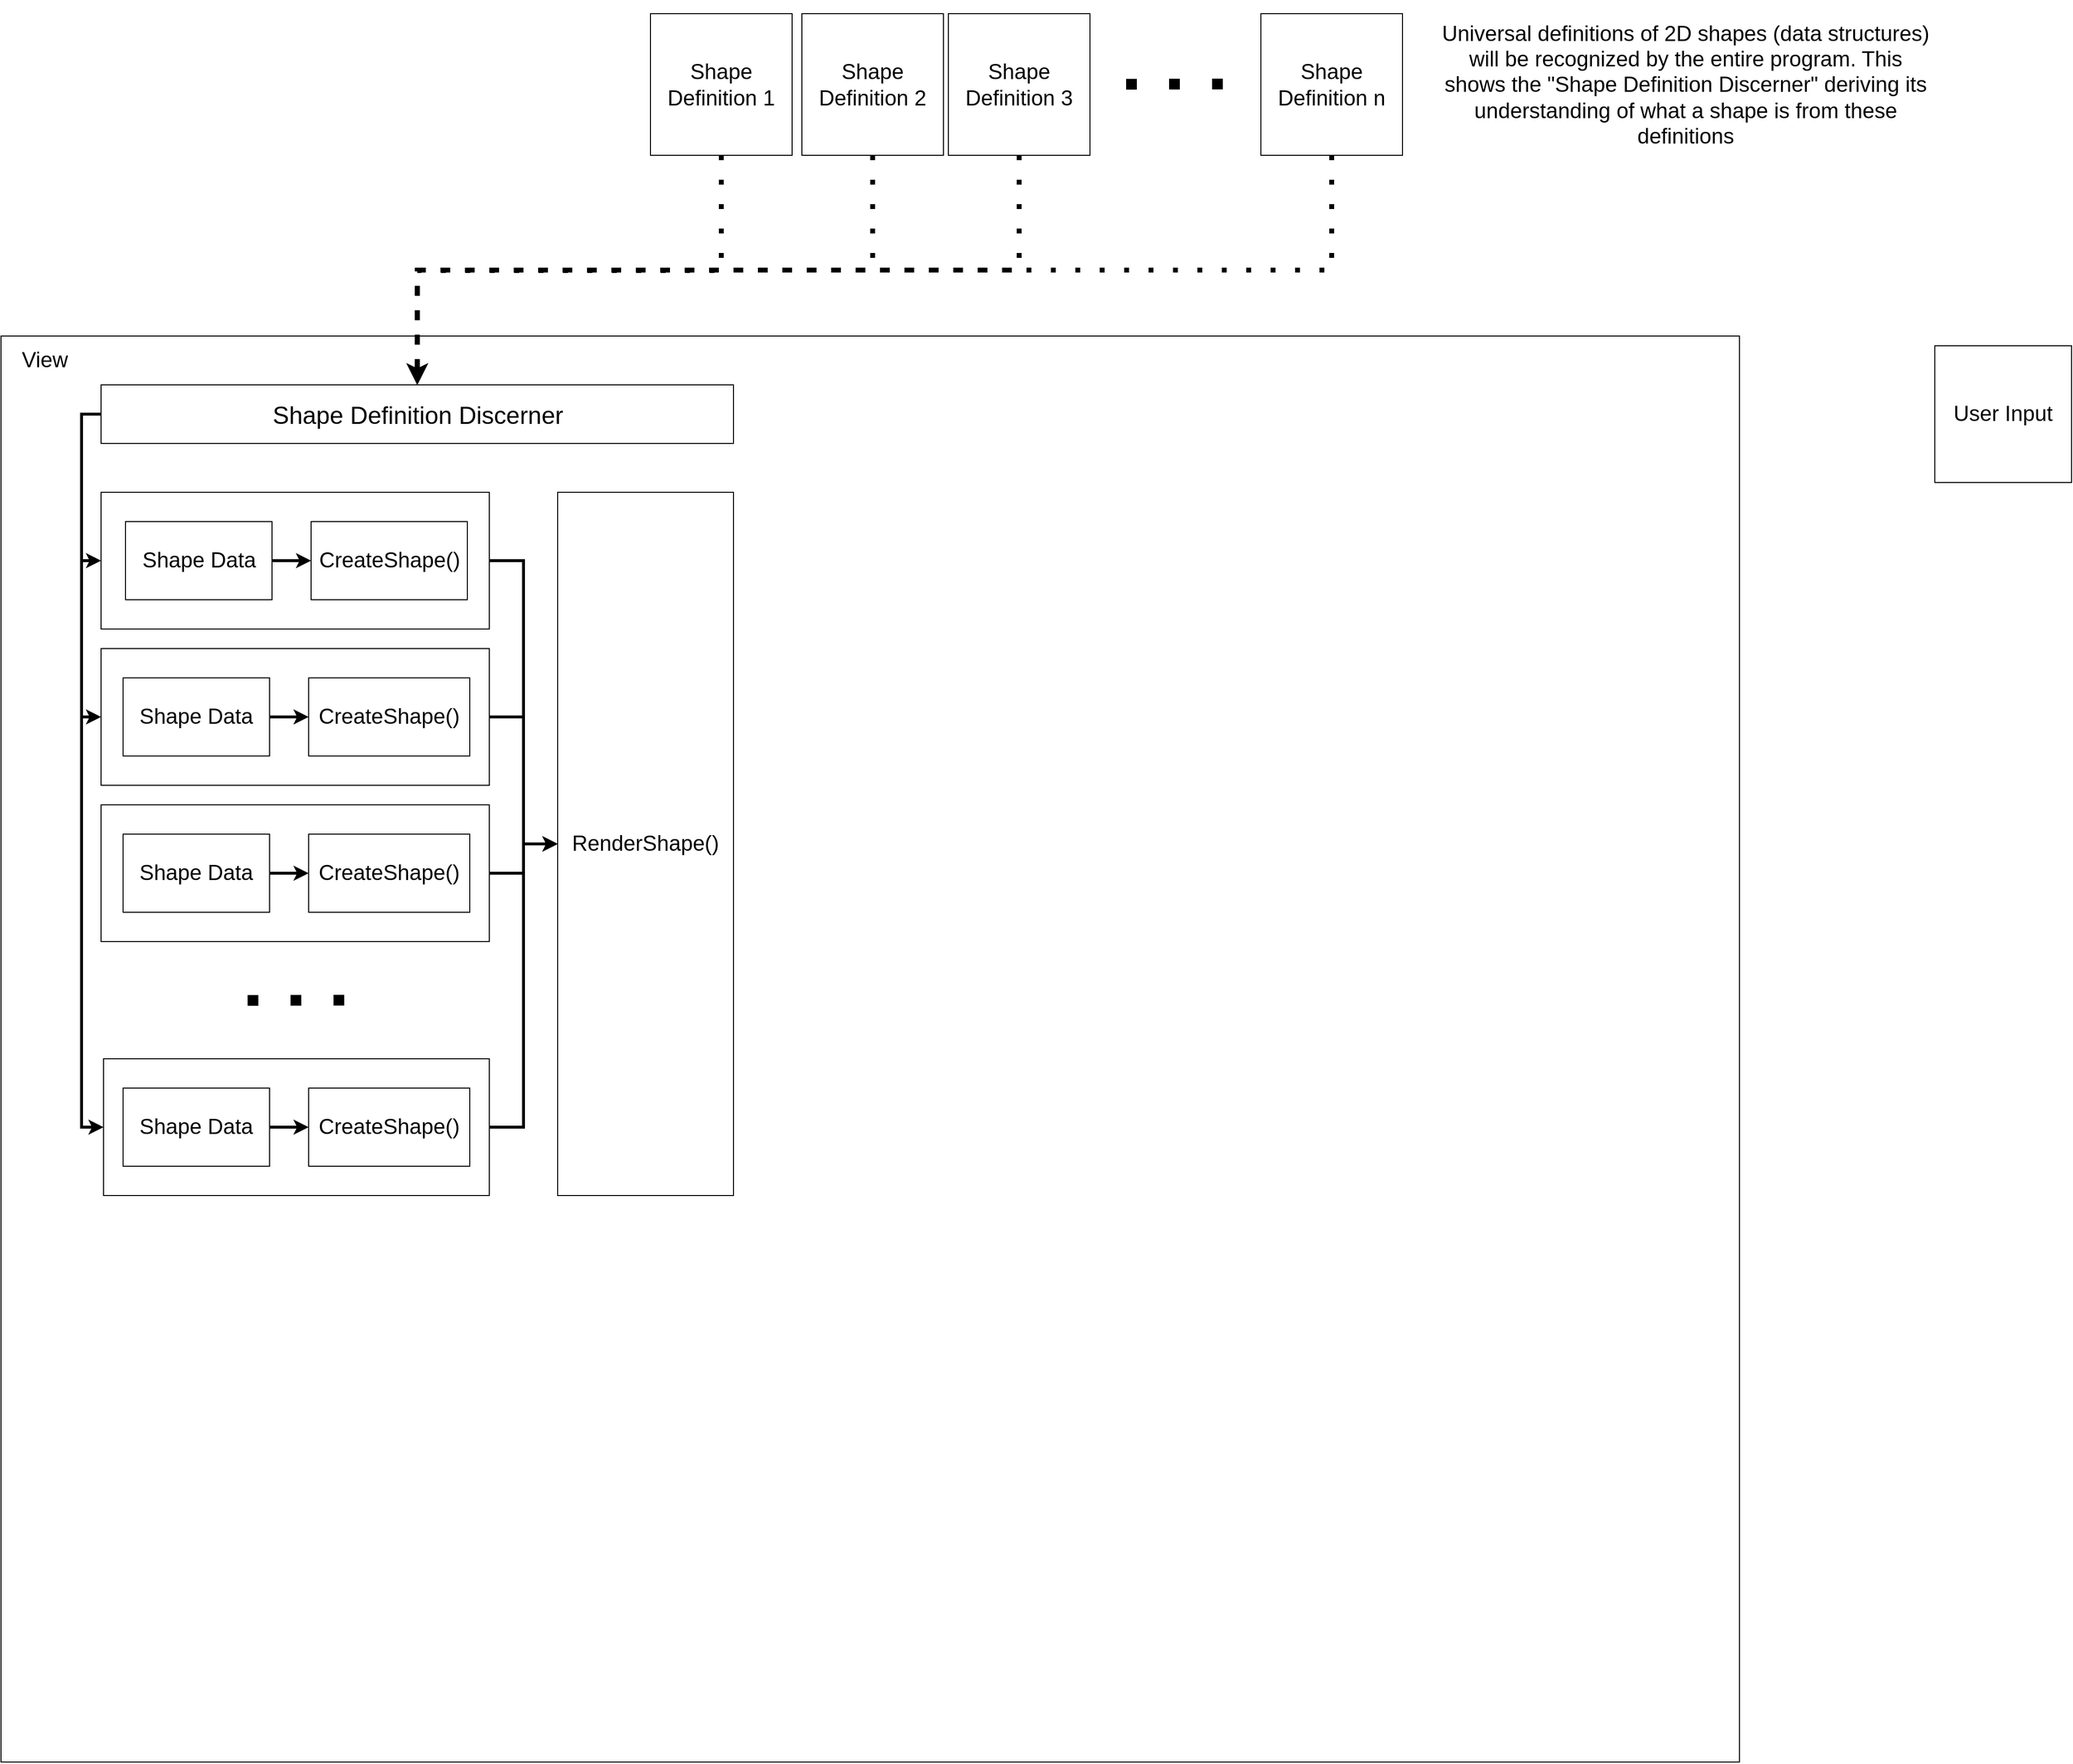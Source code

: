 <mxfile version="22.1.2" type="device">
  <diagram name="Page-1" id="NtQ69wOWC1nmmlGbP-3g">
    <mxGraphModel dx="2868" dy="1746" grid="1" gridSize="10" guides="1" tooltips="1" connect="1" arrows="1" fold="1" page="1" pageScale="1" pageWidth="4681" pageHeight="3300" math="0" shadow="0">
      <root>
        <mxCell id="0" />
        <mxCell id="1" parent="0" />
        <mxCell id="AB3GFtcWFRhynDyCKT0_-4" value="" style="rounded=0;whiteSpace=wrap;html=1;" vertex="1" parent="1">
          <mxGeometry x="90" y="360" width="1780" height="1460" as="geometry" />
        </mxCell>
        <mxCell id="AB3GFtcWFRhynDyCKT0_-33" style="edgeStyle=orthogonalEdgeStyle;rounded=0;orthogonalLoop=1;jettySize=auto;html=1;exitX=0.5;exitY=1;exitDx=0;exitDy=0;entryX=0.5;entryY=0;entryDx=0;entryDy=0;strokeWidth=5;dashed=1;dashPattern=1 4;" edge="1" parent="1" source="AB3GFtcWFRhynDyCKT0_-2" target="AB3GFtcWFRhynDyCKT0_-32">
          <mxGeometry relative="1" as="geometry">
            <Array as="points">
              <mxPoint x="828" y="293" />
              <mxPoint x="516" y="293" />
            </Array>
          </mxGeometry>
        </mxCell>
        <mxCell id="AB3GFtcWFRhynDyCKT0_-2" value="&lt;font style=&quot;font-size: 22px;&quot;&gt;Shape Definition 1&lt;/font&gt;" style="whiteSpace=wrap;html=1;aspect=fixed;" vertex="1" parent="1">
          <mxGeometry x="755" y="30" width="145" height="145" as="geometry" />
        </mxCell>
        <mxCell id="AB3GFtcWFRhynDyCKT0_-8" value="&lt;font style=&quot;font-size: 22px;&quot;&gt;View&lt;/font&gt;" style="text;html=1;strokeColor=none;fillColor=none;align=center;verticalAlign=middle;whiteSpace=wrap;rounded=0;" vertex="1" parent="1">
          <mxGeometry x="90" y="360" width="90" height="50" as="geometry" />
        </mxCell>
        <mxCell id="AB3GFtcWFRhynDyCKT0_-37" style="edgeStyle=orthogonalEdgeStyle;rounded=0;orthogonalLoop=1;jettySize=auto;html=1;exitX=0.5;exitY=1;exitDx=0;exitDy=0;entryX=0.5;entryY=0;entryDx=0;entryDy=0;strokeWidth=5;dashed=1;dashPattern=1 4;" edge="1" parent="1" source="AB3GFtcWFRhynDyCKT0_-15" target="AB3GFtcWFRhynDyCKT0_-32">
          <mxGeometry relative="1" as="geometry" />
        </mxCell>
        <mxCell id="AB3GFtcWFRhynDyCKT0_-15" value="&lt;font style=&quot;font-size: 22px;&quot;&gt;Shape Definition 2&lt;/font&gt;" style="whiteSpace=wrap;html=1;aspect=fixed;" vertex="1" parent="1">
          <mxGeometry x="910" y="30" width="145" height="145" as="geometry" />
        </mxCell>
        <mxCell id="AB3GFtcWFRhynDyCKT0_-38" style="edgeStyle=orthogonalEdgeStyle;rounded=0;orthogonalLoop=1;jettySize=auto;html=1;exitX=0.5;exitY=1;exitDx=0;exitDy=0;entryX=0.5;entryY=0;entryDx=0;entryDy=0;strokeWidth=5;dashed=1;dashPattern=1 4;" edge="1" parent="1" source="AB3GFtcWFRhynDyCKT0_-16" target="AB3GFtcWFRhynDyCKT0_-32">
          <mxGeometry relative="1" as="geometry" />
        </mxCell>
        <mxCell id="AB3GFtcWFRhynDyCKT0_-16" value="&lt;font style=&quot;font-size: 22px;&quot;&gt;Shape Definition 3&lt;/font&gt;" style="whiteSpace=wrap;html=1;aspect=fixed;" vertex="1" parent="1">
          <mxGeometry x="1060" y="30" width="145" height="145" as="geometry" />
        </mxCell>
        <mxCell id="AB3GFtcWFRhynDyCKT0_-19" value="" style="endArrow=none;dashed=1;html=1;dashPattern=1 3;strokeWidth=11;rounded=0;" edge="1" parent="1">
          <mxGeometry width="50" height="50" relative="1" as="geometry">
            <mxPoint x="1341" y="102" as="sourcePoint" />
            <mxPoint x="1241" y="102.3" as="targetPoint" />
          </mxGeometry>
        </mxCell>
        <mxCell id="AB3GFtcWFRhynDyCKT0_-39" style="edgeStyle=orthogonalEdgeStyle;rounded=0;orthogonalLoop=1;jettySize=auto;html=1;exitX=0.5;exitY=1;exitDx=0;exitDy=0;entryX=0.5;entryY=0;entryDx=0;entryDy=0;strokeWidth=5;dashed=1;dashPattern=1 4;" edge="1" parent="1" source="AB3GFtcWFRhynDyCKT0_-20" target="AB3GFtcWFRhynDyCKT0_-32">
          <mxGeometry relative="1" as="geometry" />
        </mxCell>
        <mxCell id="AB3GFtcWFRhynDyCKT0_-20" value="&lt;font style=&quot;font-size: 22px;&quot;&gt;Shape Definition n&lt;/font&gt;" style="whiteSpace=wrap;html=1;aspect=fixed;" vertex="1" parent="1">
          <mxGeometry x="1380" y="30" width="145" height="145" as="geometry" />
        </mxCell>
        <mxCell id="AB3GFtcWFRhynDyCKT0_-40" style="edgeStyle=orthogonalEdgeStyle;rounded=0;orthogonalLoop=1;jettySize=auto;html=1;exitX=0;exitY=0.5;exitDx=0;exitDy=0;entryX=0;entryY=0.5;entryDx=0;entryDy=0;strokeWidth=3;" edge="1" parent="1" source="AB3GFtcWFRhynDyCKT0_-32" target="AB3GFtcWFRhynDyCKT0_-5">
          <mxGeometry relative="1" as="geometry" />
        </mxCell>
        <mxCell id="AB3GFtcWFRhynDyCKT0_-41" style="edgeStyle=orthogonalEdgeStyle;rounded=0;orthogonalLoop=1;jettySize=auto;html=1;exitX=0;exitY=0.5;exitDx=0;exitDy=0;entryX=0;entryY=0.5;entryDx=0;entryDy=0;strokeWidth=3;" edge="1" parent="1" source="AB3GFtcWFRhynDyCKT0_-32" target="AB3GFtcWFRhynDyCKT0_-24">
          <mxGeometry relative="1" as="geometry" />
        </mxCell>
        <mxCell id="AB3GFtcWFRhynDyCKT0_-58" style="edgeStyle=orthogonalEdgeStyle;rounded=0;orthogonalLoop=1;jettySize=auto;html=1;exitX=0;exitY=0.5;exitDx=0;exitDy=0;entryX=0;entryY=0.5;entryDx=0;entryDy=0;strokeWidth=3;" edge="1" parent="1" source="AB3GFtcWFRhynDyCKT0_-32" target="AB3GFtcWFRhynDyCKT0_-52">
          <mxGeometry relative="1" as="geometry" />
        </mxCell>
        <mxCell id="AB3GFtcWFRhynDyCKT0_-32" value="Shape Definition Discerner" style="rounded=0;whiteSpace=wrap;html=1;fontSize=25;" vertex="1" parent="1">
          <mxGeometry x="192.5" y="410" width="647.5" height="60" as="geometry" />
        </mxCell>
        <mxCell id="AB3GFtcWFRhynDyCKT0_-50" value="" style="endArrow=none;dashed=1;html=1;dashPattern=1 3;strokeWidth=11;rounded=0;" edge="1" parent="1">
          <mxGeometry width="50" height="50" relative="1" as="geometry">
            <mxPoint x="441.5" y="1040" as="sourcePoint" />
            <mxPoint x="341" y="1040.3" as="targetPoint" />
          </mxGeometry>
        </mxCell>
        <mxCell id="AB3GFtcWFRhynDyCKT0_-64" style="edgeStyle=orthogonalEdgeStyle;rounded=0;orthogonalLoop=1;jettySize=auto;html=1;exitX=1;exitY=0.5;exitDx=0;exitDy=0;entryX=0;entryY=0.5;entryDx=0;entryDy=0;strokeWidth=3;" edge="1" parent="1" source="AB3GFtcWFRhynDyCKT0_-5" target="AB3GFtcWFRhynDyCKT0_-59">
          <mxGeometry relative="1" as="geometry" />
        </mxCell>
        <mxCell id="AB3GFtcWFRhynDyCKT0_-5" value="" style="rounded=0;whiteSpace=wrap;html=1;" vertex="1" parent="1">
          <mxGeometry x="192.5" y="520" width="397.5" height="140" as="geometry" />
        </mxCell>
        <mxCell id="AB3GFtcWFRhynDyCKT0_-9" value="&lt;font style=&quot;font-size: 22px;&quot;&gt;Shape Data&lt;/font&gt;" style="rounded=0;whiteSpace=wrap;html=1;" vertex="1" parent="1">
          <mxGeometry x="217.5" y="550" width="150" height="80" as="geometry" />
        </mxCell>
        <mxCell id="AB3GFtcWFRhynDyCKT0_-10" value="&lt;font style=&quot;font-size: 22px;&quot;&gt;CreateShape()&lt;/font&gt;" style="rounded=0;whiteSpace=wrap;html=1;" vertex="1" parent="1">
          <mxGeometry x="407.5" y="550" width="160" height="80" as="geometry" />
        </mxCell>
        <mxCell id="AB3GFtcWFRhynDyCKT0_-11" style="edgeStyle=orthogonalEdgeStyle;rounded=0;orthogonalLoop=1;jettySize=auto;html=1;exitX=1;exitY=0.5;exitDx=0;exitDy=0;strokeWidth=3;" edge="1" parent="1" source="AB3GFtcWFRhynDyCKT0_-9" target="AB3GFtcWFRhynDyCKT0_-10">
          <mxGeometry relative="1" as="geometry" />
        </mxCell>
        <mxCell id="AB3GFtcWFRhynDyCKT0_-66" style="edgeStyle=orthogonalEdgeStyle;rounded=0;orthogonalLoop=1;jettySize=auto;html=1;exitX=1;exitY=0.5;exitDx=0;exitDy=0;entryX=0;entryY=0.5;entryDx=0;entryDy=0;strokeWidth=3;" edge="1" parent="1" source="AB3GFtcWFRhynDyCKT0_-24" target="AB3GFtcWFRhynDyCKT0_-59">
          <mxGeometry relative="1" as="geometry" />
        </mxCell>
        <mxCell id="AB3GFtcWFRhynDyCKT0_-24" value="" style="rounded=0;whiteSpace=wrap;html=1;" vertex="1" parent="1">
          <mxGeometry x="192.5" y="680" width="397.5" height="140" as="geometry" />
        </mxCell>
        <mxCell id="AB3GFtcWFRhynDyCKT0_-25" value="&lt;font style=&quot;font-size: 22px;&quot;&gt;Shape Data&lt;/font&gt;" style="rounded=0;whiteSpace=wrap;html=1;" vertex="1" parent="1">
          <mxGeometry x="215" y="710" width="150" height="80" as="geometry" />
        </mxCell>
        <mxCell id="AB3GFtcWFRhynDyCKT0_-26" value="&lt;font style=&quot;font-size: 22px;&quot;&gt;CreateShape()&lt;/font&gt;" style="rounded=0;whiteSpace=wrap;html=1;" vertex="1" parent="1">
          <mxGeometry x="405" y="710" width="165" height="80" as="geometry" />
        </mxCell>
        <mxCell id="AB3GFtcWFRhynDyCKT0_-27" style="edgeStyle=orthogonalEdgeStyle;rounded=0;orthogonalLoop=1;jettySize=auto;html=1;exitX=1;exitY=0.5;exitDx=0;exitDy=0;strokeWidth=3;" edge="1" parent="1" source="AB3GFtcWFRhynDyCKT0_-25" target="AB3GFtcWFRhynDyCKT0_-26">
          <mxGeometry relative="1" as="geometry" />
        </mxCell>
        <mxCell id="AB3GFtcWFRhynDyCKT0_-67" style="edgeStyle=orthogonalEdgeStyle;rounded=0;orthogonalLoop=1;jettySize=auto;html=1;exitX=1;exitY=0.5;exitDx=0;exitDy=0;entryX=0;entryY=0.5;entryDx=0;entryDy=0;strokeWidth=3;" edge="1" parent="1" source="AB3GFtcWFRhynDyCKT0_-43" target="AB3GFtcWFRhynDyCKT0_-59">
          <mxGeometry relative="1" as="geometry" />
        </mxCell>
        <mxCell id="AB3GFtcWFRhynDyCKT0_-43" value="" style="rounded=0;whiteSpace=wrap;html=1;" vertex="1" parent="1">
          <mxGeometry x="192.5" y="840" width="397.5" height="140" as="geometry" />
        </mxCell>
        <mxCell id="AB3GFtcWFRhynDyCKT0_-44" value="&lt;font style=&quot;font-size: 22px;&quot;&gt;Shape Data&lt;/font&gt;" style="rounded=0;whiteSpace=wrap;html=1;" vertex="1" parent="1">
          <mxGeometry x="215" y="870" width="150" height="80" as="geometry" />
        </mxCell>
        <mxCell id="AB3GFtcWFRhynDyCKT0_-45" value="&lt;font style=&quot;font-size: 22px;&quot;&gt;CreateShape()&lt;/font&gt;" style="rounded=0;whiteSpace=wrap;html=1;" vertex="1" parent="1">
          <mxGeometry x="405" y="870" width="165" height="80" as="geometry" />
        </mxCell>
        <mxCell id="AB3GFtcWFRhynDyCKT0_-46" style="edgeStyle=orthogonalEdgeStyle;rounded=0;orthogonalLoop=1;jettySize=auto;html=1;exitX=1;exitY=0.5;exitDx=0;exitDy=0;strokeWidth=3;" edge="1" parent="1" source="AB3GFtcWFRhynDyCKT0_-44" target="AB3GFtcWFRhynDyCKT0_-45">
          <mxGeometry relative="1" as="geometry" />
        </mxCell>
        <mxCell id="AB3GFtcWFRhynDyCKT0_-68" style="edgeStyle=orthogonalEdgeStyle;rounded=0;orthogonalLoop=1;jettySize=auto;html=1;exitX=1;exitY=0.5;exitDx=0;exitDy=0;entryX=0;entryY=0.5;entryDx=0;entryDy=0;strokeWidth=3;" edge="1" parent="1" source="AB3GFtcWFRhynDyCKT0_-52" target="AB3GFtcWFRhynDyCKT0_-59">
          <mxGeometry relative="1" as="geometry" />
        </mxCell>
        <mxCell id="AB3GFtcWFRhynDyCKT0_-52" value="" style="rounded=0;whiteSpace=wrap;html=1;" vertex="1" parent="1">
          <mxGeometry x="195" y="1100" width="395" height="140" as="geometry" />
        </mxCell>
        <mxCell id="AB3GFtcWFRhynDyCKT0_-53" value="&lt;font style=&quot;font-size: 22px;&quot;&gt;Shape Data&lt;/font&gt;" style="rounded=0;whiteSpace=wrap;html=1;" vertex="1" parent="1">
          <mxGeometry x="215" y="1130" width="150" height="80" as="geometry" />
        </mxCell>
        <mxCell id="AB3GFtcWFRhynDyCKT0_-54" value="&lt;font style=&quot;font-size: 22px;&quot;&gt;CreateShape()&lt;/font&gt;" style="rounded=0;whiteSpace=wrap;html=1;" vertex="1" parent="1">
          <mxGeometry x="405" y="1130" width="165" height="80" as="geometry" />
        </mxCell>
        <mxCell id="AB3GFtcWFRhynDyCKT0_-55" style="edgeStyle=orthogonalEdgeStyle;rounded=0;orthogonalLoop=1;jettySize=auto;html=1;exitX=1;exitY=0.5;exitDx=0;exitDy=0;strokeWidth=3;" edge="1" parent="1" source="AB3GFtcWFRhynDyCKT0_-53" target="AB3GFtcWFRhynDyCKT0_-54">
          <mxGeometry relative="1" as="geometry" />
        </mxCell>
        <mxCell id="AB3GFtcWFRhynDyCKT0_-59" value="&lt;font style=&quot;font-size: 22px;&quot;&gt;RenderShape()&lt;/font&gt;" style="rounded=0;whiteSpace=wrap;html=1;" vertex="1" parent="1">
          <mxGeometry x="660" y="520" width="180" height="720" as="geometry" />
        </mxCell>
        <mxCell id="AB3GFtcWFRhynDyCKT0_-69" value="&lt;span style=&quot;font-size: 22px;&quot;&gt;Universal definitions of 2D shapes (data structures) will be recognized by the entire program. This shows the &quot;Shape Definition Discerner&quot; deriving its understanding of what a shape is from these definitions&lt;/span&gt;" style="text;html=1;strokeColor=none;fillColor=none;align=center;verticalAlign=middle;whiteSpace=wrap;rounded=0;" vertex="1" parent="1">
          <mxGeometry x="1560" y="16.25" width="510" height="172.5" as="geometry" />
        </mxCell>
        <mxCell id="AB3GFtcWFRhynDyCKT0_-70" value="&lt;font style=&quot;font-size: 22px;&quot;&gt;User Input&lt;br&gt;&lt;/font&gt;" style="whiteSpace=wrap;html=1;aspect=fixed;" vertex="1" parent="1">
          <mxGeometry x="2070" y="370" width="140" height="140" as="geometry" />
        </mxCell>
      </root>
    </mxGraphModel>
  </diagram>
</mxfile>
